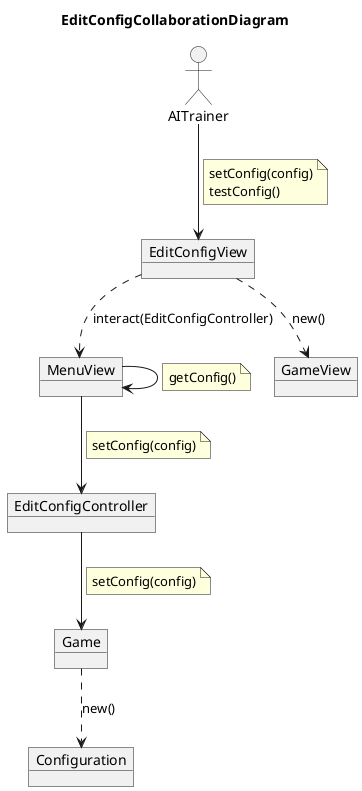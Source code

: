 @startuml EditConfigCollaborationDiagram
title EditConfigCollaborationDiagram
allow_mixing
' left to right direction

actor AITrainer

object Game
object EditConfigView
object MenuView
object GameView
object EditConfigController
object Configuration

AITrainer --> EditConfigView
note on link
    editConfig()
end note
note on link
    setConfig(config)
    testConfig()
end note
EditConfigView ..> MenuView : interact(EditConfigController)

MenuView --> MenuView
note on link
    getConfig()
end note

MenuView --> EditConfigController
note on link
    setConfig(config)
end note


EditConfigView .down.> GameView : new()

Game ..> Configuration : new()

EditConfigController --> Game
note on link
    setConfig(config)
end note
@enduml